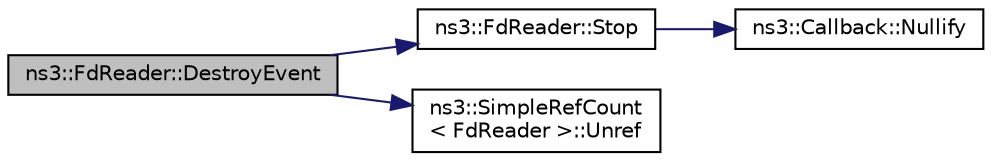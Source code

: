 digraph "ns3::FdReader::DestroyEvent"
{
  edge [fontname="Helvetica",fontsize="10",labelfontname="Helvetica",labelfontsize="10"];
  node [fontname="Helvetica",fontsize="10",shape=record];
  rankdir="LR";
  Node1 [label="ns3::FdReader::DestroyEvent",height=0.2,width=0.4,color="black", fillcolor="grey75", style="filled", fontcolor="black"];
  Node1 -> Node2 [color="midnightblue",fontsize="10",style="solid"];
  Node2 [label="ns3::FdReader::Stop",height=0.2,width=0.4,color="black", fillcolor="white", style="filled",URL="$d1/dcf/classns3_1_1FdReader.html#a0d30fe465fc06dc41a66a439e84f61b6"];
  Node2 -> Node3 [color="midnightblue",fontsize="10",style="solid"];
  Node3 [label="ns3::Callback::Nullify",height=0.2,width=0.4,color="black", fillcolor="white", style="filled",URL="$d1/d48/classns3_1_1Callback.html#ab24de4ac458fc5b1ac6f7a672c4c6cea"];
  Node1 -> Node4 [color="midnightblue",fontsize="10",style="solid"];
  Node4 [label="ns3::SimpleRefCount\l\< FdReader \>::Unref",height=0.2,width=0.4,color="black", fillcolor="white", style="filled",URL="$da/da1/classns3_1_1SimpleRefCount.html#aeb8f59b2f744915a64a2271c9e4b5ec0"];
}
